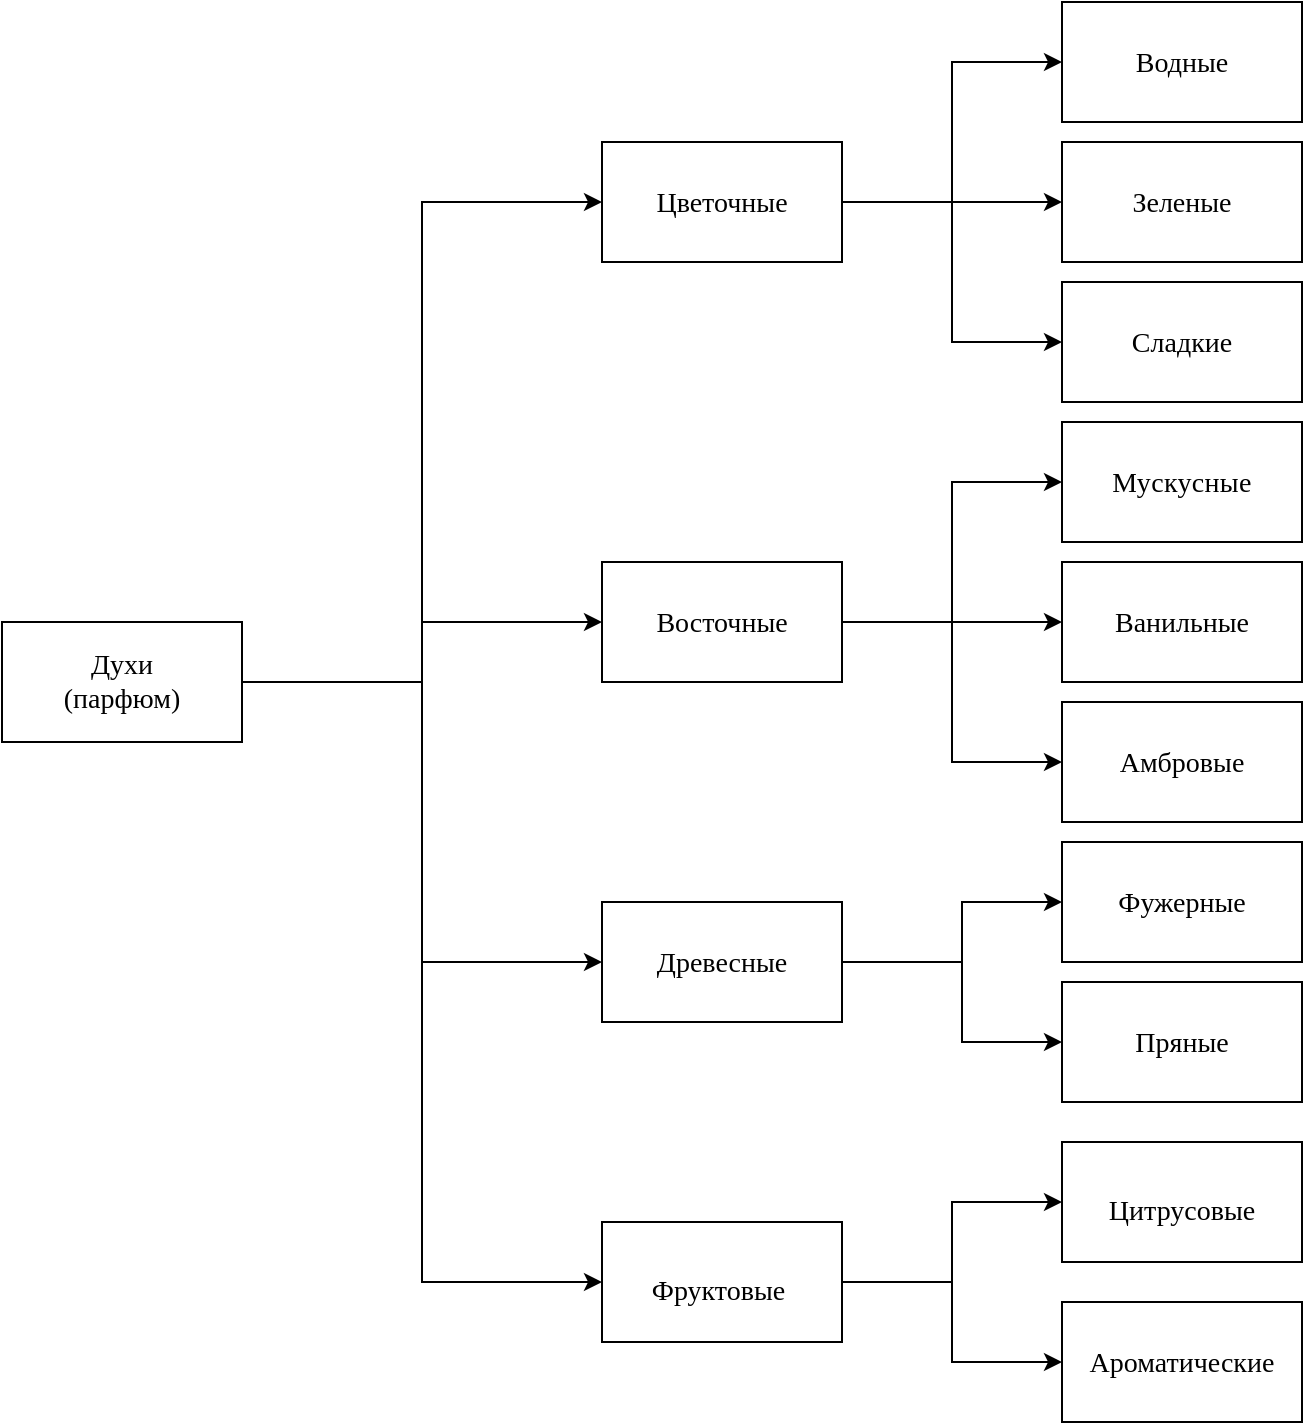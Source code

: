 <mxfile version="24.5.4" type="device">
  <diagram name="Trang-1" id="1I1PvetVorUZ5Y2k_pR-">
    <mxGraphModel dx="1326" dy="795" grid="1" gridSize="10" guides="1" tooltips="1" connect="1" arrows="1" fold="1" page="1" pageScale="1" pageWidth="827" pageHeight="1169" math="0" shadow="0">
      <root>
        <mxCell id="0" />
        <mxCell id="1" parent="0" />
        <mxCell id="CXDQ1mxlzhRsXCnS4Jpe-6" style="edgeStyle=orthogonalEdgeStyle;rounded=0;orthogonalLoop=1;jettySize=auto;html=1;exitX=1;exitY=0.5;exitDx=0;exitDy=0;entryX=0;entryY=0.5;entryDx=0;entryDy=0;labelBackgroundColor=none;fontColor=default;fontSize=14;fontFamily=Times New Roman;labelBorderColor=none;" edge="1" parent="1" source="CXDQ1mxlzhRsXCnS4Jpe-1" target="CXDQ1mxlzhRsXCnS4Jpe-2">
          <mxGeometry relative="1" as="geometry" />
        </mxCell>
        <mxCell id="CXDQ1mxlzhRsXCnS4Jpe-7" style="edgeStyle=orthogonalEdgeStyle;rounded=0;orthogonalLoop=1;jettySize=auto;html=1;entryX=0;entryY=0.5;entryDx=0;entryDy=0;labelBackgroundColor=none;fontColor=default;fontSize=14;fontFamily=Times New Roman;labelBorderColor=none;" edge="1" parent="1" source="CXDQ1mxlzhRsXCnS4Jpe-1" target="CXDQ1mxlzhRsXCnS4Jpe-3">
          <mxGeometry relative="1" as="geometry" />
        </mxCell>
        <mxCell id="CXDQ1mxlzhRsXCnS4Jpe-8" style="edgeStyle=orthogonalEdgeStyle;rounded=0;orthogonalLoop=1;jettySize=auto;html=1;exitX=1;exitY=0.5;exitDx=0;exitDy=0;entryX=0;entryY=0.5;entryDx=0;entryDy=0;labelBackgroundColor=none;fontColor=default;fontSize=14;fontFamily=Times New Roman;labelBorderColor=none;" edge="1" parent="1" source="CXDQ1mxlzhRsXCnS4Jpe-1" target="CXDQ1mxlzhRsXCnS4Jpe-4">
          <mxGeometry relative="1" as="geometry" />
        </mxCell>
        <mxCell id="CXDQ1mxlzhRsXCnS4Jpe-40" style="edgeStyle=orthogonalEdgeStyle;rounded=0;orthogonalLoop=1;jettySize=auto;html=1;exitX=1;exitY=0.5;exitDx=0;exitDy=0;entryX=1;entryY=0.5;entryDx=0;entryDy=0;" edge="1" parent="1" source="CXDQ1mxlzhRsXCnS4Jpe-1" target="CXDQ1mxlzhRsXCnS4Jpe-5">
          <mxGeometry relative="1" as="geometry" />
        </mxCell>
        <mxCell id="CXDQ1mxlzhRsXCnS4Jpe-1" value="&lt;font style=&quot;font-size: 14px;&quot;&gt;Духи&lt;br style=&quot;font-size: 14px;&quot;&gt;(парфюм)&lt;/font&gt;" style="rounded=0;whiteSpace=wrap;html=1;labelBackgroundColor=none;fontColor=default;fontSize=14;fontFamily=Times New Roman;labelBorderColor=none;" vertex="1" parent="1">
          <mxGeometry x="20" y="330" width="120" height="60" as="geometry" />
        </mxCell>
        <mxCell id="CXDQ1mxlzhRsXCnS4Jpe-34" style="edgeStyle=orthogonalEdgeStyle;rounded=0;orthogonalLoop=1;jettySize=auto;html=1;exitX=1;exitY=0.5;exitDx=0;exitDy=0;entryX=0;entryY=0.5;entryDx=0;entryDy=0;labelBackgroundColor=none;labelBorderColor=none;fontSize=14;fontFamily=Times New Roman;fontColor=default;" edge="1" parent="1" source="CXDQ1mxlzhRsXCnS4Jpe-2" target="CXDQ1mxlzhRsXCnS4Jpe-32">
          <mxGeometry relative="1" as="geometry" />
        </mxCell>
        <mxCell id="CXDQ1mxlzhRsXCnS4Jpe-35" style="edgeStyle=orthogonalEdgeStyle;rounded=0;orthogonalLoop=1;jettySize=auto;html=1;exitX=1;exitY=0.5;exitDx=0;exitDy=0;entryX=0;entryY=0.5;entryDx=0;entryDy=0;labelBackgroundColor=none;labelBorderColor=none;fontSize=14;fontFamily=Times New Roman;fontColor=default;" edge="1" parent="1" source="CXDQ1mxlzhRsXCnS4Jpe-2" target="CXDQ1mxlzhRsXCnS4Jpe-30">
          <mxGeometry relative="1" as="geometry" />
        </mxCell>
        <mxCell id="CXDQ1mxlzhRsXCnS4Jpe-36" style="edgeStyle=orthogonalEdgeStyle;rounded=0;orthogonalLoop=1;jettySize=auto;html=1;exitX=1;exitY=0.5;exitDx=0;exitDy=0;entryX=0;entryY=0.5;entryDx=0;entryDy=0;labelBackgroundColor=none;labelBorderColor=none;fontSize=14;fontFamily=Times New Roman;fontColor=default;" edge="1" parent="1" source="CXDQ1mxlzhRsXCnS4Jpe-2" target="CXDQ1mxlzhRsXCnS4Jpe-29">
          <mxGeometry relative="1" as="geometry" />
        </mxCell>
        <mxCell id="CXDQ1mxlzhRsXCnS4Jpe-2" value="&lt;div style=&quot;font-size: 14px; line-height: 19px; white-space: pre;&quot;&gt;Цветочные&lt;/div&gt;" style="rounded=0;whiteSpace=wrap;html=1;labelBackgroundColor=none;fontColor=default;fontSize=14;fontFamily=Times New Roman;labelBorderColor=none;" vertex="1" parent="1">
          <mxGeometry x="320" y="90" width="120" height="60" as="geometry" />
        </mxCell>
        <mxCell id="CXDQ1mxlzhRsXCnS4Jpe-21" style="edgeStyle=orthogonalEdgeStyle;rounded=0;orthogonalLoop=1;jettySize=auto;html=1;exitX=1;exitY=0.5;exitDx=0;exitDy=0;entryX=0;entryY=0.5;entryDx=0;entryDy=0;labelBackgroundColor=none;labelBorderColor=none;fontSize=14;fontFamily=Times New Roman;fontColor=default;" edge="1" parent="1" source="CXDQ1mxlzhRsXCnS4Jpe-3" target="CXDQ1mxlzhRsXCnS4Jpe-19">
          <mxGeometry relative="1" as="geometry" />
        </mxCell>
        <mxCell id="CXDQ1mxlzhRsXCnS4Jpe-22" style="edgeStyle=orthogonalEdgeStyle;rounded=0;orthogonalLoop=1;jettySize=auto;html=1;exitX=1;exitY=0.5;exitDx=0;exitDy=0;entryX=0;entryY=0.5;entryDx=0;entryDy=0;labelBackgroundColor=none;labelBorderColor=none;fontSize=14;fontFamily=Times New Roman;fontColor=default;" edge="1" parent="1" source="CXDQ1mxlzhRsXCnS4Jpe-3" target="CXDQ1mxlzhRsXCnS4Jpe-20">
          <mxGeometry relative="1" as="geometry" />
        </mxCell>
        <mxCell id="CXDQ1mxlzhRsXCnS4Jpe-39" style="edgeStyle=orthogonalEdgeStyle;rounded=0;orthogonalLoop=1;jettySize=auto;html=1;exitX=1;exitY=0.5;exitDx=0;exitDy=0;entryX=0;entryY=0.5;entryDx=0;entryDy=0;fontSize=14;fontFamily=Times New Roman;" edge="1" parent="1" source="CXDQ1mxlzhRsXCnS4Jpe-3" target="CXDQ1mxlzhRsXCnS4Jpe-38">
          <mxGeometry relative="1" as="geometry" />
        </mxCell>
        <mxCell id="CXDQ1mxlzhRsXCnS4Jpe-3" value="&lt;div style=&quot;font-size: 14px; line-height: 19px; white-space: pre;&quot;&gt;Восточные&lt;/div&gt;" style="rounded=0;whiteSpace=wrap;html=1;labelBackgroundColor=none;fontColor=default;fontSize=14;fontFamily=Times New Roman;labelBorderColor=none;" vertex="1" parent="1">
          <mxGeometry x="320" y="300" width="120" height="60" as="geometry" />
        </mxCell>
        <mxCell id="CXDQ1mxlzhRsXCnS4Jpe-16" style="edgeStyle=orthogonalEdgeStyle;rounded=0;orthogonalLoop=1;jettySize=auto;html=1;exitX=1;exitY=0.5;exitDx=0;exitDy=0;labelBackgroundColor=none;labelBorderColor=none;fontSize=14;fontFamily=Times New Roman;fontColor=default;" edge="1" parent="1" source="CXDQ1mxlzhRsXCnS4Jpe-4" target="CXDQ1mxlzhRsXCnS4Jpe-12">
          <mxGeometry relative="1" as="geometry">
            <Array as="points">
              <mxPoint x="500" y="500" />
              <mxPoint x="500" y="470" />
            </Array>
          </mxGeometry>
        </mxCell>
        <mxCell id="CXDQ1mxlzhRsXCnS4Jpe-17" style="edgeStyle=orthogonalEdgeStyle;rounded=0;orthogonalLoop=1;jettySize=auto;html=1;exitX=1;exitY=0.5;exitDx=0;exitDy=0;entryX=0;entryY=0.5;entryDx=0;entryDy=0;labelBackgroundColor=none;labelBorderColor=none;fontSize=14;fontFamily=Times New Roman;fontColor=default;" edge="1" parent="1" source="CXDQ1mxlzhRsXCnS4Jpe-4" target="CXDQ1mxlzhRsXCnS4Jpe-13">
          <mxGeometry relative="1" as="geometry">
            <Array as="points">
              <mxPoint x="500" y="500" />
              <mxPoint x="500" y="540" />
            </Array>
          </mxGeometry>
        </mxCell>
        <mxCell id="CXDQ1mxlzhRsXCnS4Jpe-4" value="&lt;div style=&quot;font-size: 14px; line-height: 19px; white-space: pre;&quot;&gt;Древесные&lt;/div&gt;" style="rounded=0;whiteSpace=wrap;html=1;labelBackgroundColor=none;fontColor=default;fontSize=14;fontFamily=Times New Roman;labelBorderColor=none;" vertex="1" parent="1">
          <mxGeometry x="320" y="470" width="120" height="60" as="geometry" />
        </mxCell>
        <mxCell id="CXDQ1mxlzhRsXCnS4Jpe-41" style="edgeStyle=orthogonalEdgeStyle;rounded=0;orthogonalLoop=1;jettySize=auto;html=1;exitX=0;exitY=0.5;exitDx=0;exitDy=0;entryX=0;entryY=0.5;entryDx=0;entryDy=0;" edge="1" parent="1" source="CXDQ1mxlzhRsXCnS4Jpe-5" target="CXDQ1mxlzhRsXCnS4Jpe-10">
          <mxGeometry relative="1" as="geometry" />
        </mxCell>
        <mxCell id="CXDQ1mxlzhRsXCnS4Jpe-42" style="edgeStyle=orthogonalEdgeStyle;rounded=0;orthogonalLoop=1;jettySize=auto;html=1;exitX=0;exitY=0.5;exitDx=0;exitDy=0;entryX=0;entryY=0.5;entryDx=0;entryDy=0;" edge="1" parent="1" source="CXDQ1mxlzhRsXCnS4Jpe-5" target="CXDQ1mxlzhRsXCnS4Jpe-11">
          <mxGeometry relative="1" as="geometry" />
        </mxCell>
        <mxCell id="CXDQ1mxlzhRsXCnS4Jpe-5" value="&lt;div style=&quot;line-height: 19px; white-space: pre;&quot;&gt;&lt;h3 style=&quot;box-sizing: border-box; margin: 33px 0px 25px; padding: 0px; font-weight: 400; line-height: 1.126em; color: var(--white_text_black); text-align: start; white-space: normal; background-color: rgb(255, 255, 255);&quot;&gt;&lt;span style=&quot;font-size: 14px; color: var(--white_text_black);&quot;&gt;Фруктовые&amp;nbsp;&lt;/span&gt;&lt;br&gt;&lt;/h3&gt;&lt;/div&gt;" style="rounded=0;whiteSpace=wrap;html=1;labelBackgroundColor=none;fontColor=default;fontSize=14;fontFamily=Times New Roman;labelBorderColor=none;verticalAlign=middle;direction=west;" vertex="1" parent="1">
          <mxGeometry x="320" y="630" width="120" height="60" as="geometry" />
        </mxCell>
        <mxCell id="CXDQ1mxlzhRsXCnS4Jpe-10" value="&lt;div style=&quot;line-height: 19px; white-space: pre;&quot;&gt;&lt;h3 style=&quot;box-sizing: border-box; margin: 33px 0px 25px; padding: 0px; font-weight: 400; line-height: 1.126em; color: var(--white_text_black); text-align: start; white-space: normal; background-color: rgb(255, 255, 255);&quot;&gt;&lt;font face=&quot;Times New Roman&quot; style=&quot;font-size: 14px;&quot;&gt;Цитрусовые&lt;/font&gt;&lt;/h3&gt;&lt;/div&gt;" style="rounded=0;whiteSpace=wrap;html=1;labelBackgroundColor=none;labelBorderColor=none;fontSize=14;fontFamily=Times New Roman;fontColor=default;" vertex="1" parent="1">
          <mxGeometry x="550" y="590" width="120" height="60" as="geometry" />
        </mxCell>
        <mxCell id="CXDQ1mxlzhRsXCnS4Jpe-11" value="&lt;div style=&quot;font-size: 14px; line-height: 19px; white-space: pre;&quot;&gt;Ароматические&lt;/div&gt;" style="rounded=0;whiteSpace=wrap;html=1;labelBackgroundColor=none;labelBorderColor=none;fontSize=14;fontFamily=Times New Roman;fontColor=default;" vertex="1" parent="1">
          <mxGeometry x="550" y="670" width="120" height="60" as="geometry" />
        </mxCell>
        <mxCell id="CXDQ1mxlzhRsXCnS4Jpe-12" value="&lt;div style=&quot;font-size: 14px; line-height: 19px; white-space: pre;&quot;&gt;Фужерные&lt;/div&gt;" style="rounded=0;whiteSpace=wrap;html=1;labelBackgroundColor=none;labelBorderColor=none;fontSize=14;fontFamily=Times New Roman;fontColor=default;" vertex="1" parent="1">
          <mxGeometry x="550" y="440" width="120" height="60" as="geometry" />
        </mxCell>
        <mxCell id="CXDQ1mxlzhRsXCnS4Jpe-13" value="&lt;div style=&quot;font-size: 14px; line-height: 19px; white-space: pre;&quot;&gt;Пряные&lt;/div&gt;" style="rounded=0;whiteSpace=wrap;html=1;labelBackgroundColor=none;labelBorderColor=none;fontSize=14;fontFamily=Times New Roman;fontColor=default;" vertex="1" parent="1">
          <mxGeometry x="550" y="510" width="120" height="60" as="geometry" />
        </mxCell>
        <mxCell id="CXDQ1mxlzhRsXCnS4Jpe-19" value="&lt;div style=&quot;font-size: 14px; line-height: 19px; white-space: pre;&quot;&gt;&lt;span style=&quot;letter-spacing: 0.16px; text-align: left; word-spacing: 1.6px; white-space: normal; background-color: rgb(255, 255, 255);&quot;&gt;&lt;font face=&quot;Times New Roman&quot;&gt;М&lt;/font&gt;&lt;/span&gt;&lt;span style=&quot;background-color: rgb(255, 255, 255); letter-spacing: 0.16px; text-align: left; word-spacing: 1.6px; white-space: normal;&quot;&gt;ускусные&lt;/span&gt;&lt;br&gt;&lt;/div&gt;" style="rounded=0;whiteSpace=wrap;html=1;labelBackgroundColor=none;labelBorderColor=none;fontSize=14;fontFamily=Times New Roman;fontColor=default;" vertex="1" parent="1">
          <mxGeometry x="550" y="230" width="120" height="60" as="geometry" />
        </mxCell>
        <mxCell id="CXDQ1mxlzhRsXCnS4Jpe-20" value="&lt;div style=&quot;font-size: 14px; line-height: 19px; white-space: pre;&quot;&gt;Ванильные&lt;/div&gt;" style="rounded=0;whiteSpace=wrap;html=1;labelBackgroundColor=none;labelBorderColor=none;fontSize=14;fontFamily=Times New Roman;fontColor=default;" vertex="1" parent="1">
          <mxGeometry x="550" y="300" width="120" height="60" as="geometry" />
        </mxCell>
        <mxCell id="CXDQ1mxlzhRsXCnS4Jpe-29" value="&lt;div style=&quot;font-size: 14px; line-height: 19px; white-space: pre;&quot;&gt;Сладкие&lt;/div&gt;" style="rounded=0;whiteSpace=wrap;html=1;labelBackgroundColor=none;labelBorderColor=none;fontSize=14;fontFamily=Times New Roman;fontColor=default;" vertex="1" parent="1">
          <mxGeometry x="550" y="160" width="120" height="60" as="geometry" />
        </mxCell>
        <mxCell id="CXDQ1mxlzhRsXCnS4Jpe-30" value="&lt;div style=&quot;font-size: 14px; line-height: 19px; white-space: pre;&quot;&gt;Зеленые&lt;/div&gt;" style="rounded=0;whiteSpace=wrap;html=1;labelBackgroundColor=none;labelBorderColor=none;fontSize=14;fontFamily=Times New Roman;fontColor=default;" vertex="1" parent="1">
          <mxGeometry x="550" y="90" width="120" height="60" as="geometry" />
        </mxCell>
        <mxCell id="CXDQ1mxlzhRsXCnS4Jpe-32" value="&lt;div style=&quot;font-size: 14px; line-height: 19px; white-space: pre;&quot;&gt;Водные&lt;/div&gt;" style="rounded=0;whiteSpace=wrap;html=1;labelBackgroundColor=none;labelBorderColor=none;fontSize=14;fontFamily=Times New Roman;fontColor=default;" vertex="1" parent="1">
          <mxGeometry x="550" y="20" width="120" height="60" as="geometry" />
        </mxCell>
        <mxCell id="CXDQ1mxlzhRsXCnS4Jpe-38" value="&lt;p style=&quot;font-size: 14px; line-height: 19px;&quot;&gt;&lt;span style=&quot;white-space: pre;&quot;&gt;Амбровые&lt;/span&gt;&lt;br&gt;&lt;/p&gt;" style="rounded=0;whiteSpace=wrap;html=1;labelBackgroundColor=none;labelBorderColor=none;fontSize=14;fontFamily=Times New Roman;fontColor=default;align=center;fontStyle=0" vertex="1" parent="1">
          <mxGeometry x="550" y="370" width="120" height="60" as="geometry" />
        </mxCell>
      </root>
    </mxGraphModel>
  </diagram>
</mxfile>
